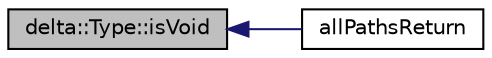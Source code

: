 digraph "delta::Type::isVoid"
{
  edge [fontname="Helvetica",fontsize="10",labelfontname="Helvetica",labelfontsize="10"];
  node [fontname="Helvetica",fontsize="10",shape=record];
  rankdir="LR";
  Node521 [label="delta::Type::isVoid",height=0.2,width=0.4,color="black", fillcolor="grey75", style="filled", fontcolor="black"];
  Node521 -> Node522 [dir="back",color="midnightblue",fontsize="10",style="solid",fontname="Helvetica"];
  Node522 [label="allPathsReturn",height=0.2,width=0.4,color="black", fillcolor="white", style="filled",URL="$typecheck_8cpp.html#acd61f00ed38f65b865c4033b48457760"];
}
